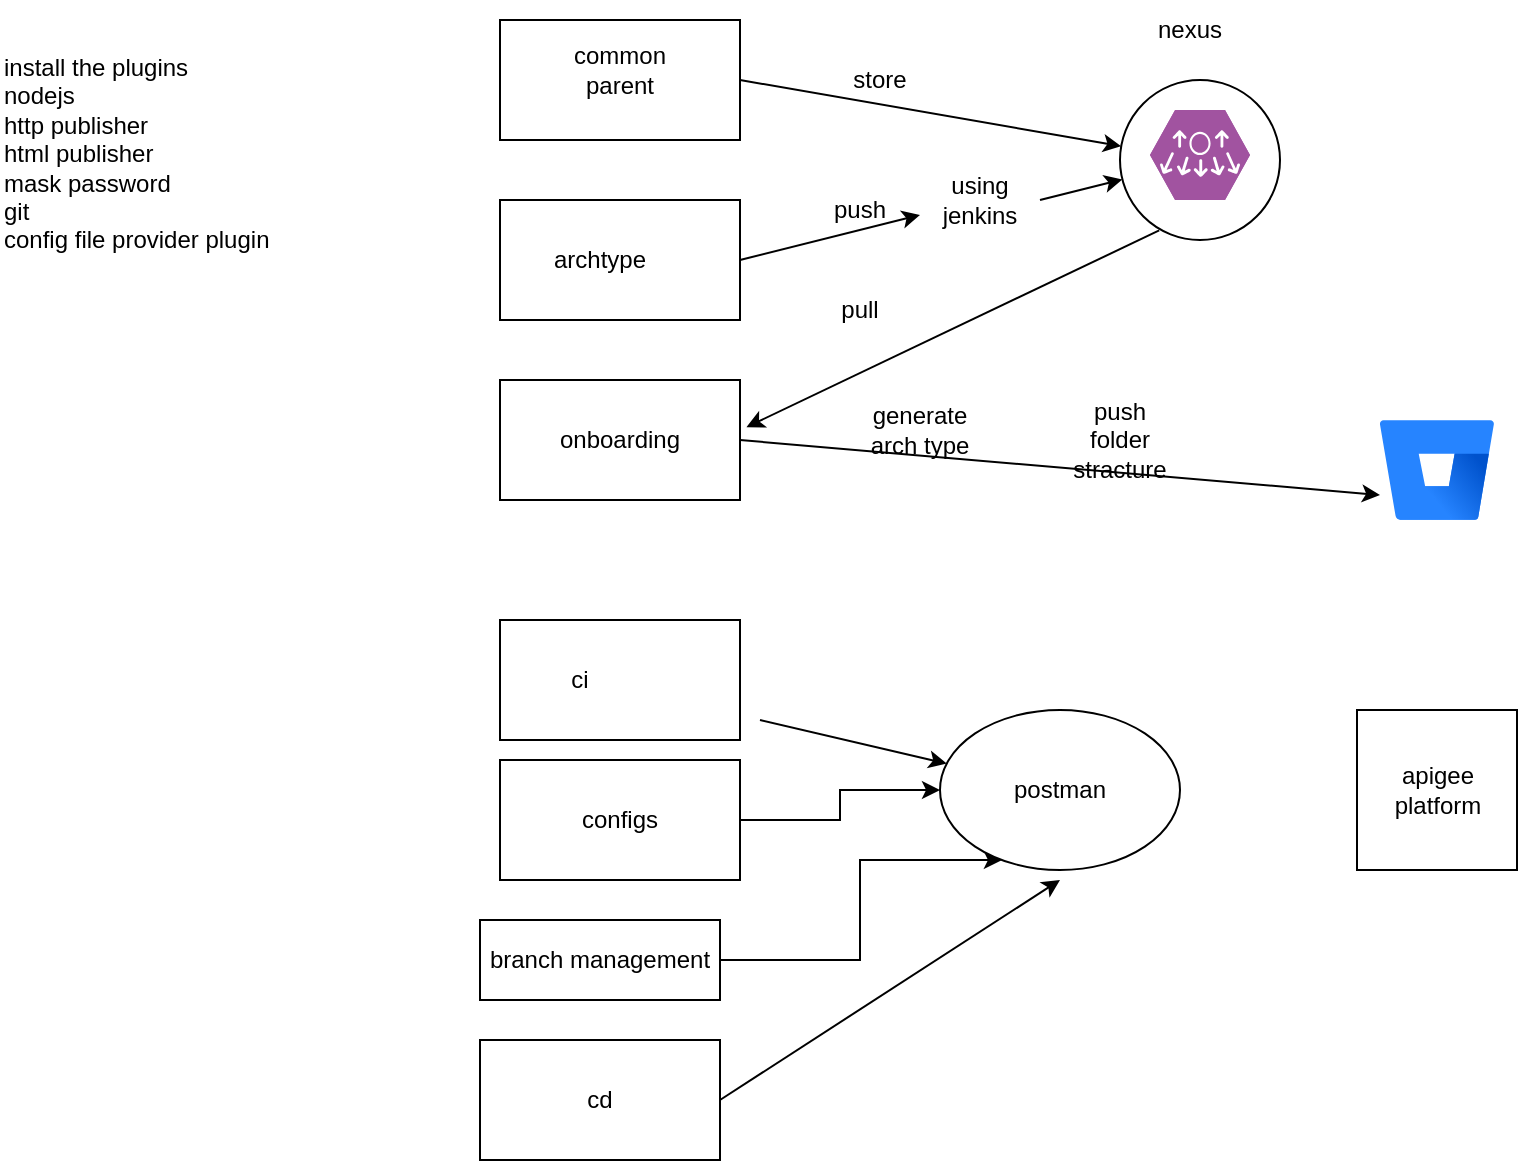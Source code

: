 <mxfile version="24.4.7" type="github">
  <diagram name="Page-1" id="NvMvwDTvbWNasMEuEfDq">
    <mxGraphModel dx="1050" dy="530" grid="1" gridSize="10" guides="1" tooltips="1" connect="1" arrows="1" fold="1" page="1" pageScale="1" pageWidth="850" pageHeight="1100" math="0" shadow="0">
      <root>
        <mxCell id="0" />
        <mxCell id="1" parent="0" />
        <mxCell id="wPaNGBtOk2E8QlxzsFrM-3" value="install the plugins&amp;nbsp;&lt;div&gt;nodejs&lt;/div&gt;&lt;div&gt;http publisher&lt;/div&gt;&lt;div&gt;html publisher&lt;/div&gt;&lt;div&gt;mask password&lt;/div&gt;&lt;div&gt;git&lt;/div&gt;&lt;div&gt;config file provider plugin&lt;/div&gt;&lt;div&gt;&lt;br&gt;&lt;/div&gt;" style="text;html=1;whiteSpace=wrap;overflow=hidden;rounded=0;" vertex="1" parent="1">
          <mxGeometry x="20" y="30" width="180" height="120" as="geometry" />
        </mxCell>
        <mxCell id="wPaNGBtOk2E8QlxzsFrM-4" value="" style="rounded=0;whiteSpace=wrap;html=1;" vertex="1" parent="1">
          <mxGeometry x="270" y="20" width="120" height="60" as="geometry" />
        </mxCell>
        <mxCell id="wPaNGBtOk2E8QlxzsFrM-5" value="common parent" style="text;html=1;align=center;verticalAlign=middle;whiteSpace=wrap;rounded=0;" vertex="1" parent="1">
          <mxGeometry x="300" y="30" width="60" height="30" as="geometry" />
        </mxCell>
        <mxCell id="wPaNGBtOk2E8QlxzsFrM-6" value="" style="rounded=0;whiteSpace=wrap;html=1;" vertex="1" parent="1">
          <mxGeometry x="270" y="110" width="120" height="60" as="geometry" />
        </mxCell>
        <mxCell id="wPaNGBtOk2E8QlxzsFrM-7" value="archtype" style="text;html=1;align=center;verticalAlign=middle;whiteSpace=wrap;rounded=0;" vertex="1" parent="1">
          <mxGeometry x="290" y="125" width="60" height="30" as="geometry" />
        </mxCell>
        <mxCell id="wPaNGBtOk2E8QlxzsFrM-8" value="" style="ellipse;whiteSpace=wrap;html=1;aspect=fixed;" vertex="1" parent="1">
          <mxGeometry x="580" y="50" width="80" height="80" as="geometry" />
        </mxCell>
        <mxCell id="wPaNGBtOk2E8QlxzsFrM-10" value="" style="endArrow=classic;html=1;rounded=0;" edge="1" parent="1" target="wPaNGBtOk2E8QlxzsFrM-8">
          <mxGeometry width="50" height="50" relative="1" as="geometry">
            <mxPoint x="390" y="50" as="sourcePoint" />
            <mxPoint x="450" y="250" as="targetPoint" />
            <Array as="points">
              <mxPoint x="390" y="50" />
            </Array>
          </mxGeometry>
        </mxCell>
        <mxCell id="wPaNGBtOk2E8QlxzsFrM-11" value="nexus" style="text;html=1;align=center;verticalAlign=middle;whiteSpace=wrap;rounded=0;" vertex="1" parent="1">
          <mxGeometry x="590" y="60" width="60" height="30" as="geometry" />
        </mxCell>
        <mxCell id="wPaNGBtOk2E8QlxzsFrM-12" value="" style="endArrow=classic;html=1;rounded=0;exitX=1;exitY=0.5;exitDx=0;exitDy=0;" edge="1" parent="1" source="wPaNGBtOk2E8QlxzsFrM-26" target="wPaNGBtOk2E8QlxzsFrM-8">
          <mxGeometry width="50" height="50" relative="1" as="geometry">
            <mxPoint x="400" y="300" as="sourcePoint" />
            <mxPoint x="450" y="250" as="targetPoint" />
          </mxGeometry>
        </mxCell>
        <mxCell id="wPaNGBtOk2E8QlxzsFrM-13" value="" style="verticalLabelPosition=bottom;sketch=0;html=1;fillColor=#A153A0;strokeColor=#ffffff;verticalAlign=top;align=center;points=[[0,0.5,0],[0.125,0.25,0],[0.25,0,0],[0.5,0,0],[0.75,0,0],[0.875,0.25,0],[1,0.5,0],[0.875,0.75,0],[0.75,1,0],[0.5,1,0],[0.125,0.75,0]];pointerEvents=1;shape=mxgraph.cisco_safe.compositeIcon;bgIcon=mxgraph.cisco_safe.design.blank_device;resIcon=mxgraph.cisco_safe.design.nexus_1kv;" vertex="1" parent="1">
          <mxGeometry x="595" y="65" width="50" height="45" as="geometry" />
        </mxCell>
        <mxCell id="wPaNGBtOk2E8QlxzsFrM-15" value="nexus" style="text;html=1;align=center;verticalAlign=middle;whiteSpace=wrap;rounded=0;" vertex="1" parent="1">
          <mxGeometry x="585" y="10" width="60" height="30" as="geometry" />
        </mxCell>
        <mxCell id="wPaNGBtOk2E8QlxzsFrM-16" value="onboarding" style="rounded=0;whiteSpace=wrap;html=1;" vertex="1" parent="1">
          <mxGeometry x="270" y="200" width="120" height="60" as="geometry" />
        </mxCell>
        <mxCell id="wPaNGBtOk2E8QlxzsFrM-17" value="" style="image;html=1;image=img/lib/atlassian/Bitbucket_Logo.svg;" vertex="1" parent="1">
          <mxGeometry x="710" y="220" width="57" height="50" as="geometry" />
        </mxCell>
        <mxCell id="wPaNGBtOk2E8QlxzsFrM-18" value="store" style="text;html=1;align=center;verticalAlign=middle;whiteSpace=wrap;rounded=0;" vertex="1" parent="1">
          <mxGeometry x="430" y="35" width="60" height="30" as="geometry" />
        </mxCell>
        <mxCell id="wPaNGBtOk2E8QlxzsFrM-20" value="push" style="text;html=1;align=center;verticalAlign=middle;whiteSpace=wrap;rounded=0;" vertex="1" parent="1">
          <mxGeometry x="420" y="100" width="60" height="30" as="geometry" />
        </mxCell>
        <mxCell id="wPaNGBtOk2E8QlxzsFrM-21" value="" style="endArrow=classic;html=1;rounded=0;entryX=1.027;entryY=0.393;entryDx=0;entryDy=0;entryPerimeter=0;exitX=0.245;exitY=0.94;exitDx=0;exitDy=0;exitPerimeter=0;" edge="1" parent="1" source="wPaNGBtOk2E8QlxzsFrM-8" target="wPaNGBtOk2E8QlxzsFrM-16">
          <mxGeometry width="50" height="50" relative="1" as="geometry">
            <mxPoint x="400" y="290" as="sourcePoint" />
            <mxPoint x="450" y="240" as="targetPoint" />
          </mxGeometry>
        </mxCell>
        <mxCell id="wPaNGBtOk2E8QlxzsFrM-22" value="pull" style="text;html=1;align=center;verticalAlign=middle;whiteSpace=wrap;rounded=0;" vertex="1" parent="1">
          <mxGeometry x="420" y="150" width="60" height="30" as="geometry" />
        </mxCell>
        <mxCell id="wPaNGBtOk2E8QlxzsFrM-23" value="" style="endArrow=classic;html=1;rounded=0;exitX=1;exitY=0.5;exitDx=0;exitDy=0;entryX=0;entryY=0.75;entryDx=0;entryDy=0;" edge="1" parent="1" source="wPaNGBtOk2E8QlxzsFrM-16" target="wPaNGBtOk2E8QlxzsFrM-17">
          <mxGeometry width="50" height="50" relative="1" as="geometry">
            <mxPoint x="400" y="290" as="sourcePoint" />
            <mxPoint x="450" y="240" as="targetPoint" />
          </mxGeometry>
        </mxCell>
        <mxCell id="wPaNGBtOk2E8QlxzsFrM-24" value="generate arch type" style="text;html=1;align=center;verticalAlign=middle;whiteSpace=wrap;rounded=0;" vertex="1" parent="1">
          <mxGeometry x="450" y="210" width="60" height="30" as="geometry" />
        </mxCell>
        <mxCell id="wPaNGBtOk2E8QlxzsFrM-25" value="push folder stracture" style="text;html=1;align=center;verticalAlign=middle;whiteSpace=wrap;rounded=0;" vertex="1" parent="1">
          <mxGeometry x="550" y="215" width="60" height="30" as="geometry" />
        </mxCell>
        <mxCell id="wPaNGBtOk2E8QlxzsFrM-27" value="" style="endArrow=classic;html=1;rounded=0;exitX=1;exitY=0.5;exitDx=0;exitDy=0;" edge="1" parent="1" source="wPaNGBtOk2E8QlxzsFrM-6" target="wPaNGBtOk2E8QlxzsFrM-26">
          <mxGeometry width="50" height="50" relative="1" as="geometry">
            <mxPoint x="390" y="140" as="sourcePoint" />
            <mxPoint x="581" y="98" as="targetPoint" />
          </mxGeometry>
        </mxCell>
        <mxCell id="wPaNGBtOk2E8QlxzsFrM-26" value="using jenkins" style="text;html=1;align=center;verticalAlign=middle;whiteSpace=wrap;rounded=0;" vertex="1" parent="1">
          <mxGeometry x="480" y="95" width="60" height="30" as="geometry" />
        </mxCell>
        <mxCell id="wPaNGBtOk2E8QlxzsFrM-28" value="" style="rounded=0;whiteSpace=wrap;html=1;" vertex="1" parent="1">
          <mxGeometry x="270" y="320" width="120" height="60" as="geometry" />
        </mxCell>
        <mxCell id="wPaNGBtOk2E8QlxzsFrM-30" value="ci" style="text;html=1;align=center;verticalAlign=middle;whiteSpace=wrap;rounded=0;" vertex="1" parent="1">
          <mxGeometry x="280" y="335" width="60" height="30" as="geometry" />
        </mxCell>
        <mxCell id="wPaNGBtOk2E8QlxzsFrM-40" style="edgeStyle=orthogonalEdgeStyle;rounded=0;orthogonalLoop=1;jettySize=auto;html=1;" edge="1" parent="1" source="wPaNGBtOk2E8QlxzsFrM-33" target="wPaNGBtOk2E8QlxzsFrM-36">
          <mxGeometry relative="1" as="geometry" />
        </mxCell>
        <mxCell id="wPaNGBtOk2E8QlxzsFrM-33" value="configs" style="rounded=0;whiteSpace=wrap;html=1;" vertex="1" parent="1">
          <mxGeometry x="270" y="390" width="120" height="60" as="geometry" />
        </mxCell>
        <mxCell id="wPaNGBtOk2E8QlxzsFrM-41" style="edgeStyle=orthogonalEdgeStyle;rounded=0;orthogonalLoop=1;jettySize=auto;html=1;" edge="1" parent="1" source="wPaNGBtOk2E8QlxzsFrM-34" target="wPaNGBtOk2E8QlxzsFrM-36">
          <mxGeometry relative="1" as="geometry">
            <Array as="points">
              <mxPoint x="450" y="490" />
              <mxPoint x="450" y="440" />
            </Array>
          </mxGeometry>
        </mxCell>
        <mxCell id="wPaNGBtOk2E8QlxzsFrM-34" value="branch management" style="rounded=0;whiteSpace=wrap;html=1;" vertex="1" parent="1">
          <mxGeometry x="260" y="470" width="120" height="40" as="geometry" />
        </mxCell>
        <mxCell id="wPaNGBtOk2E8QlxzsFrM-35" value="cd" style="rounded=0;whiteSpace=wrap;html=1;" vertex="1" parent="1">
          <mxGeometry x="260" y="530" width="120" height="60" as="geometry" />
        </mxCell>
        <mxCell id="wPaNGBtOk2E8QlxzsFrM-36" value="" style="ellipse;whiteSpace=wrap;html=1;" vertex="1" parent="1">
          <mxGeometry x="490" y="365" width="120" height="80" as="geometry" />
        </mxCell>
        <mxCell id="wPaNGBtOk2E8QlxzsFrM-37" value="postman" style="text;html=1;align=center;verticalAlign=middle;whiteSpace=wrap;rounded=0;" vertex="1" parent="1">
          <mxGeometry x="520" y="390" width="60" height="30" as="geometry" />
        </mxCell>
        <mxCell id="wPaNGBtOk2E8QlxzsFrM-38" value="apigee platform" style="whiteSpace=wrap;html=1;aspect=fixed;" vertex="1" parent="1">
          <mxGeometry x="698.5" y="365" width="80" height="80" as="geometry" />
        </mxCell>
        <mxCell id="wPaNGBtOk2E8QlxzsFrM-39" value="" style="endArrow=classic;html=1;rounded=0;" edge="1" parent="1" target="wPaNGBtOk2E8QlxzsFrM-36">
          <mxGeometry width="50" height="50" relative="1" as="geometry">
            <mxPoint x="400" y="370" as="sourcePoint" />
            <mxPoint x="450" y="320" as="targetPoint" />
          </mxGeometry>
        </mxCell>
        <mxCell id="wPaNGBtOk2E8QlxzsFrM-42" value="" style="endArrow=classic;html=1;rounded=0;exitX=1;exitY=0.5;exitDx=0;exitDy=0;" edge="1" parent="1" source="wPaNGBtOk2E8QlxzsFrM-35">
          <mxGeometry width="50" height="50" relative="1" as="geometry">
            <mxPoint x="400" y="370" as="sourcePoint" />
            <mxPoint x="550" y="450" as="targetPoint" />
          </mxGeometry>
        </mxCell>
      </root>
    </mxGraphModel>
  </diagram>
</mxfile>
